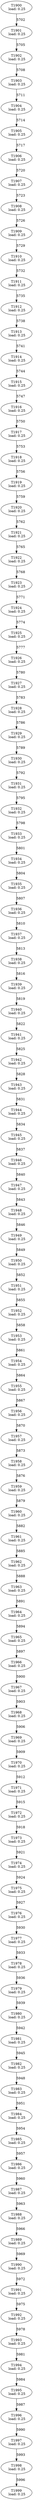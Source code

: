 digraph taskgraph {
	T1900 [label= "T1900\n load: 0.25"];
	T1901 [label= "T1901\n load: 0.25"];
	T1900 -> T1901[label=5702];
	T1902 [label= "T1902\n load: 0.25"];
	T1901 -> T1902[label=5705];
	T1903 [label= "T1903\n load: 0.25"];
	T1902 -> T1903[label=5708];
	T1904 [label= "T1904\n load: 0.25"];
	T1903 -> T1904[label=5711];
	T1905 [label= "T1905\n load: 0.25"];
	T1904 -> T1905[label=5714];
	T1906 [label= "T1906\n load: 0.25"];
	T1905 -> T1906[label=5717];
	T1907 [label= "T1907\n load: 0.25"];
	T1906 -> T1907[label=5720];
	T1908 [label= "T1908\n load: 0.25"];
	T1907 -> T1908[label=5723];
	T1909 [label= "T1909\n load: 0.25"];
	T1908 -> T1909[label=5726];
	T1910 [label= "T1910\n load: 0.25"];
	T1909 -> T1910[label=5729];
	T1911 [label= "T1911\n load: 0.25"];
	T1910 -> T1911[label=5732];
	T1912 [label= "T1912\n load: 0.25"];
	T1911 -> T1912[label=5735];
	T1913 [label= "T1913\n load: 0.25"];
	T1912 -> T1913[label=5738];
	T1914 [label= "T1914\n load: 0.25"];
	T1913 -> T1914[label=5741];
	T1915 [label= "T1915\n load: 0.25"];
	T1914 -> T1915[label=5744];
	T1916 [label= "T1916\n load: 0.25"];
	T1915 -> T1916[label=5747];
	T1917 [label= "T1917\n load: 0.25"];
	T1916 -> T1917[label=5750];
	T1918 [label= "T1918\n load: 0.25"];
	T1917 -> T1918[label=5753];
	T1919 [label= "T1919\n load: 0.25"];
	T1918 -> T1919[label=5756];
	T1920 [label= "T1920\n load: 0.25"];
	T1919 -> T1920[label=5759];
	T1921 [label= "T1921\n load: 0.25"];
	T1920 -> T1921[label=5762];
	T1922 [label= "T1922\n load: 0.25"];
	T1921 -> T1922[label=5765];
	T1923 [label= "T1923\n load: 0.25"];
	T1922 -> T1923[label=5768];
	T1924 [label= "T1924\n load: 0.25"];
	T1923 -> T1924[label=5771];
	T1925 [label= "T1925\n load: 0.25"];
	T1924 -> T1925[label=5774];
	T1926 [label= "T1926\n load: 0.25"];
	T1925 -> T1926[label=5777];
	T1927 [label= "T1927\n load: 0.25"];
	T1926 -> T1927[label=5780];
	T1928 [label= "T1928\n load: 0.25"];
	T1927 -> T1928[label=5783];
	T1929 [label= "T1929\n load: 0.25"];
	T1928 -> T1929[label=5786];
	T1930 [label= "T1930\n load: 0.25"];
	T1929 -> T1930[label=5789];
	T1931 [label= "T1931\n load: 0.25"];
	T1930 -> T1931[label=5792];
	T1932 [label= "T1932\n load: 0.25"];
	T1931 -> T1932[label=5795];
	T1933 [label= "T1933\n load: 0.25"];
	T1932 -> T1933[label=5798];
	T1934 [label= "T1934\n load: 0.25"];
	T1933 -> T1934[label=5801];
	T1935 [label= "T1935\n load: 0.25"];
	T1934 -> T1935[label=5804];
	T1936 [label= "T1936\n load: 0.25"];
	T1935 -> T1936[label=5807];
	T1937 [label= "T1937\n load: 0.25"];
	T1936 -> T1937[label=5810];
	T1938 [label= "T1938\n load: 0.25"];
	T1937 -> T1938[label=5813];
	T1939 [label= "T1939\n load: 0.25"];
	T1938 -> T1939[label=5816];
	T1940 [label= "T1940\n load: 0.25"];
	T1939 -> T1940[label=5819];
	T1941 [label= "T1941\n load: 0.25"];
	T1940 -> T1941[label=5822];
	T1942 [label= "T1942\n load: 0.25"];
	T1941 -> T1942[label=5825];
	T1943 [label= "T1943\n load: 0.25"];
	T1942 -> T1943[label=5828];
	T1944 [label= "T1944\n load: 0.25"];
	T1943 -> T1944[label=5831];
	T1945 [label= "T1945\n load: 0.25"];
	T1944 -> T1945[label=5834];
	T1946 [label= "T1946\n load: 0.25"];
	T1945 -> T1946[label=5837];
	T1947 [label= "T1947\n load: 0.25"];
	T1946 -> T1947[label=5840];
	T1948 [label= "T1948\n load: 0.25"];
	T1947 -> T1948[label=5843];
	T1949 [label= "T1949\n load: 0.25"];
	T1948 -> T1949[label=5846];
	T1950 [label= "T1950\n load: 0.25"];
	T1949 -> T1950[label=5849];
	T1951 [label= "T1951\n load: 0.25"];
	T1950 -> T1951[label=5852];
	T1952 [label= "T1952\n load: 0.25"];
	T1951 -> T1952[label=5855];
	T1953 [label= "T1953\n load: 0.25"];
	T1952 -> T1953[label=5858];
	T1954 [label= "T1954\n load: 0.25"];
	T1953 -> T1954[label=5861];
	T1955 [label= "T1955\n load: 0.25"];
	T1954 -> T1955[label=5864];
	T1956 [label= "T1956\n load: 0.25"];
	T1955 -> T1956[label=5867];
	T1957 [label= "T1957\n load: 0.25"];
	T1956 -> T1957[label=5870];
	T1958 [label= "T1958\n load: 0.25"];
	T1957 -> T1958[label=5873];
	T1959 [label= "T1959\n load: 0.25"];
	T1958 -> T1959[label=5876];
	T1960 [label= "T1960\n load: 0.25"];
	T1959 -> T1960[label=5879];
	T1961 [label= "T1961\n load: 0.25"];
	T1960 -> T1961[label=5882];
	T1962 [label= "T1962\n load: 0.25"];
	T1961 -> T1962[label=5885];
	T1963 [label= "T1963\n load: 0.25"];
	T1962 -> T1963[label=5888];
	T1964 [label= "T1964\n load: 0.25"];
	T1963 -> T1964[label=5891];
	T1965 [label= "T1965\n load: 0.25"];
	T1964 -> T1965[label=5894];
	T1966 [label= "T1966\n load: 0.25"];
	T1965 -> T1966[label=5897];
	T1967 [label= "T1967\n load: 0.25"];
	T1966 -> T1967[label=5900];
	T1968 [label= "T1968\n load: 0.25"];
	T1967 -> T1968[label=5903];
	T1969 [label= "T1969\n load: 0.25"];
	T1968 -> T1969[label=5906];
	T1970 [label= "T1970\n load: 0.25"];
	T1969 -> T1970[label=5909];
	T1971 [label= "T1971\n load: 0.25"];
	T1970 -> T1971[label=5912];
	T1972 [label= "T1972\n load: 0.25"];
	T1971 -> T1972[label=5915];
	T1973 [label= "T1973\n load: 0.25"];
	T1972 -> T1973[label=5918];
	T1974 [label= "T1974\n load: 0.25"];
	T1973 -> T1974[label=5921];
	T1975 [label= "T1975\n load: 0.25"];
	T1974 -> T1975[label=5924];
	T1976 [label= "T1976\n load: 0.25"];
	T1975 -> T1976[label=5927];
	T1977 [label= "T1977\n load: 0.25"];
	T1976 -> T1977[label=5930];
	T1978 [label= "T1978\n load: 0.25"];
	T1977 -> T1978[label=5933];
	T1979 [label= "T1979\n load: 0.25"];
	T1978 -> T1979[label=5936];
	T1980 [label= "T1980\n load: 0.25"];
	T1979 -> T1980[label=5939];
	T1981 [label= "T1981\n load: 0.25"];
	T1980 -> T1981[label=5942];
	T1982 [label= "T1982\n load: 0.25"];
	T1981 -> T1982[label=5945];
	T1983 [label= "T1983\n load: 0.25"];
	T1982 -> T1983[label=5948];
	T1984 [label= "T1984\n load: 0.25"];
	T1983 -> T1984[label=5951];
	T1985 [label= "T1985\n load: 0.25"];
	T1984 -> T1985[label=5954];
	T1986 [label= "T1986\n load: 0.25"];
	T1985 -> T1986[label=5957];
	T1987 [label= "T1987\n load: 0.25"];
	T1986 -> T1987[label=5960];
	T1988 [label= "T1988\n load: 0.25"];
	T1987 -> T1988[label=5963];
	T1989 [label= "T1989\n load: 0.25"];
	T1988 -> T1989[label=5966];
	T1990 [label= "T1990\n load: 0.25"];
	T1989 -> T1990[label=5969];
	T1991 [label= "T1991\n load: 0.25"];
	T1990 -> T1991[label=5972];
	T1992 [label= "T1992\n load: 0.25"];
	T1991 -> T1992[label=5975];
	T1993 [label= "T1993\n load: 0.25"];
	T1992 -> T1993[label=5978];
	T1994 [label= "T1994\n load: 0.25"];
	T1993 -> T1994[label=5981];
	T1995 [label= "T1995\n load: 0.25"];
	T1994 -> T1995[label=5984];
	T1996 [label= "T1996\n load: 0.25"];
	T1995 -> T1996[label=5987];
	T1997 [label= "T1997\n load: 0.25"];
	T1996 -> T1997[label=5990];
	T1998 [label= "T1998\n load: 0.25"];
	T1997 -> T1998[label=5993];
	T1999 [label= "T1999\n load: 0.25"];
	T1998 -> T1999[label=5996];
}